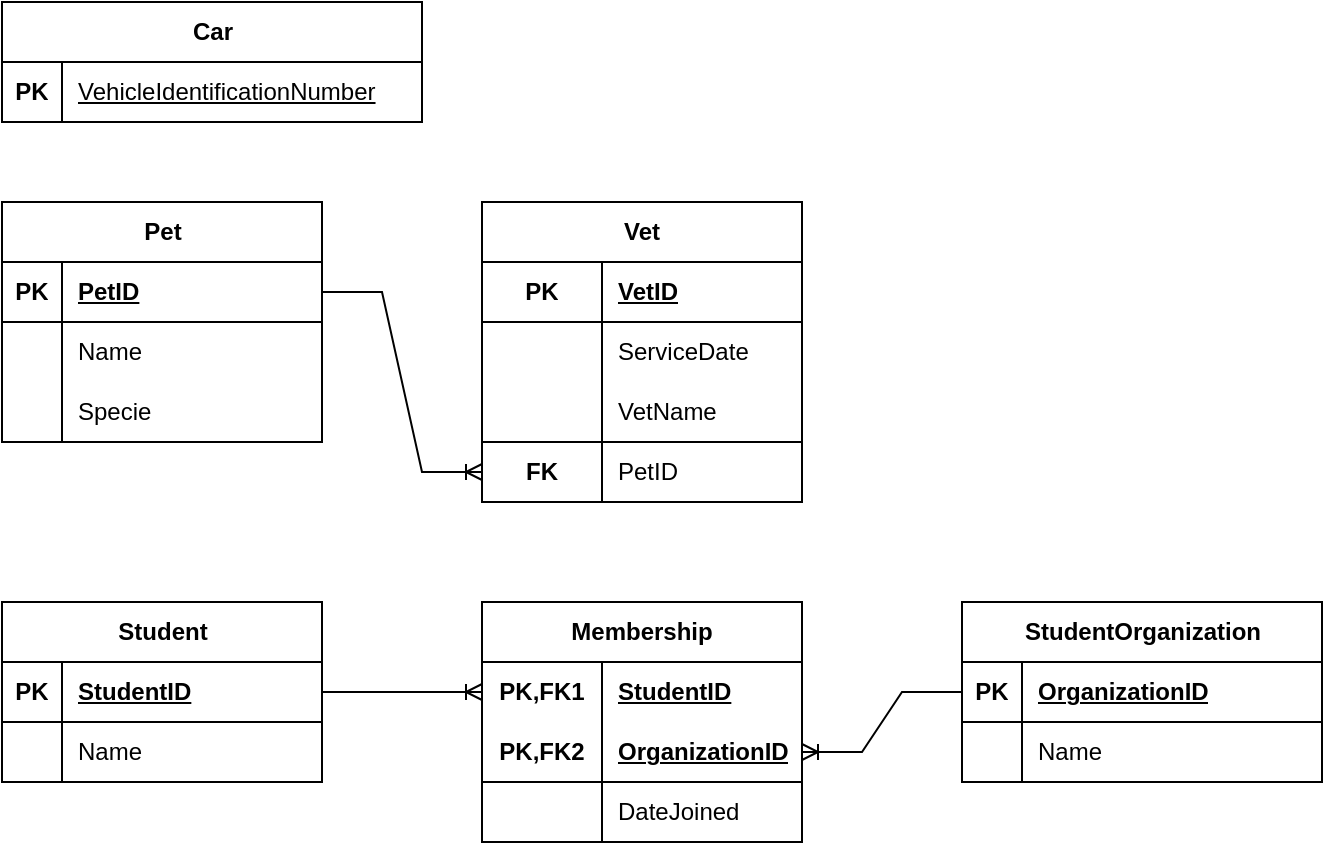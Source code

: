 <mxfile version="24.6.4" type="github">
  <diagram name="Page-1" id="3KsFyfFcN20Z_GdlBJjY">
    <mxGraphModel dx="1546" dy="844" grid="1" gridSize="10" guides="1" tooltips="1" connect="1" arrows="1" fold="1" page="1" pageScale="1" pageWidth="850" pageHeight="1100" math="0" shadow="0">
      <root>
        <mxCell id="0" />
        <mxCell id="1" parent="0" />
        <mxCell id="KT3oRIEL_1Xe72lMu7TL-79" value="" style="whiteSpace=wrap;html=1;" parent="1" vertex="1">
          <mxGeometry x="280" y="280" width="160" height="30" as="geometry" />
        </mxCell>
        <mxCell id="KT3oRIEL_1Xe72lMu7TL-43" value="Car" style="shape=table;startSize=30;container=1;collapsible=1;childLayout=tableLayout;fixedRows=1;rowLines=0;fontStyle=1;align=center;resizeLast=1;html=1;" parent="1" vertex="1">
          <mxGeometry x="40" y="60" width="210" height="60" as="geometry" />
        </mxCell>
        <mxCell id="KT3oRIEL_1Xe72lMu7TL-44" value="" style="shape=tableRow;horizontal=0;startSize=0;swimlaneHead=0;swimlaneBody=0;fillColor=none;collapsible=0;dropTarget=0;points=[[0,0.5],[1,0.5]];portConstraint=eastwest;top=0;left=0;right=0;bottom=1;" parent="KT3oRIEL_1Xe72lMu7TL-43" vertex="1">
          <mxGeometry y="30" width="210" height="30" as="geometry" />
        </mxCell>
        <mxCell id="KT3oRIEL_1Xe72lMu7TL-45" value="PK" style="shape=partialRectangle;connectable=0;fillColor=none;top=0;left=0;bottom=0;right=0;fontStyle=1;overflow=hidden;whiteSpace=wrap;html=1;" parent="KT3oRIEL_1Xe72lMu7TL-44" vertex="1">
          <mxGeometry width="30" height="30" as="geometry">
            <mxRectangle width="30" height="30" as="alternateBounds" />
          </mxGeometry>
        </mxCell>
        <mxCell id="KT3oRIEL_1Xe72lMu7TL-46" value="&lt;span style=&quot;font-weight: 400; text-decoration: none;&quot;&gt;VehicleIdentificationNumber&lt;/span&gt;" style="shape=partialRectangle;connectable=0;fillColor=none;top=0;left=0;bottom=0;right=0;align=left;spacingLeft=6;fontStyle=5;overflow=hidden;whiteSpace=wrap;html=1;" parent="KT3oRIEL_1Xe72lMu7TL-44" vertex="1">
          <mxGeometry x="30" width="180" height="30" as="geometry">
            <mxRectangle width="180" height="30" as="alternateBounds" />
          </mxGeometry>
        </mxCell>
        <mxCell id="KT3oRIEL_1Xe72lMu7TL-47" value="Pet" style="shape=table;startSize=30;container=1;collapsible=1;childLayout=tableLayout;fixedRows=1;rowLines=0;fontStyle=1;align=center;resizeLast=1;html=1;" parent="1" vertex="1">
          <mxGeometry x="40" y="160" width="160" height="120" as="geometry" />
        </mxCell>
        <mxCell id="KT3oRIEL_1Xe72lMu7TL-48" value="" style="shape=tableRow;horizontal=0;startSize=0;swimlaneHead=0;swimlaneBody=0;fillColor=none;collapsible=0;dropTarget=0;points=[[0,0.5],[1,0.5]];portConstraint=eastwest;top=0;left=0;right=0;bottom=1;" parent="KT3oRIEL_1Xe72lMu7TL-47" vertex="1">
          <mxGeometry y="30" width="160" height="30" as="geometry" />
        </mxCell>
        <mxCell id="KT3oRIEL_1Xe72lMu7TL-49" value="PK" style="shape=partialRectangle;connectable=0;fillColor=none;top=0;left=0;bottom=0;right=0;fontStyle=1;overflow=hidden;whiteSpace=wrap;html=1;" parent="KT3oRIEL_1Xe72lMu7TL-48" vertex="1">
          <mxGeometry width="30" height="30" as="geometry">
            <mxRectangle width="30" height="30" as="alternateBounds" />
          </mxGeometry>
        </mxCell>
        <mxCell id="KT3oRIEL_1Xe72lMu7TL-50" value="PetID" style="shape=partialRectangle;connectable=0;fillColor=none;top=0;left=0;bottom=0;right=0;align=left;spacingLeft=6;fontStyle=5;overflow=hidden;whiteSpace=wrap;html=1;" parent="KT3oRIEL_1Xe72lMu7TL-48" vertex="1">
          <mxGeometry x="30" width="130" height="30" as="geometry">
            <mxRectangle width="130" height="30" as="alternateBounds" />
          </mxGeometry>
        </mxCell>
        <mxCell id="KT3oRIEL_1Xe72lMu7TL-51" value="" style="shape=tableRow;horizontal=0;startSize=0;swimlaneHead=0;swimlaneBody=0;fillColor=none;collapsible=0;dropTarget=0;points=[[0,0.5],[1,0.5]];portConstraint=eastwest;top=0;left=0;right=0;bottom=0;" parent="KT3oRIEL_1Xe72lMu7TL-47" vertex="1">
          <mxGeometry y="60" width="160" height="30" as="geometry" />
        </mxCell>
        <mxCell id="KT3oRIEL_1Xe72lMu7TL-52" value="" style="shape=partialRectangle;connectable=0;fillColor=none;top=0;left=0;bottom=0;right=0;editable=1;overflow=hidden;whiteSpace=wrap;html=1;" parent="KT3oRIEL_1Xe72lMu7TL-51" vertex="1">
          <mxGeometry width="30" height="30" as="geometry">
            <mxRectangle width="30" height="30" as="alternateBounds" />
          </mxGeometry>
        </mxCell>
        <mxCell id="KT3oRIEL_1Xe72lMu7TL-53" value="Name" style="shape=partialRectangle;connectable=0;fillColor=none;top=0;left=0;bottom=0;right=0;align=left;spacingLeft=6;overflow=hidden;whiteSpace=wrap;html=1;" parent="KT3oRIEL_1Xe72lMu7TL-51" vertex="1">
          <mxGeometry x="30" width="130" height="30" as="geometry">
            <mxRectangle width="130" height="30" as="alternateBounds" />
          </mxGeometry>
        </mxCell>
        <mxCell id="KT3oRIEL_1Xe72lMu7TL-54" value="" style="shape=tableRow;horizontal=0;startSize=0;swimlaneHead=0;swimlaneBody=0;fillColor=none;collapsible=0;dropTarget=0;points=[[0,0.5],[1,0.5]];portConstraint=eastwest;top=0;left=0;right=0;bottom=0;" parent="KT3oRIEL_1Xe72lMu7TL-47" vertex="1">
          <mxGeometry y="90" width="160" height="30" as="geometry" />
        </mxCell>
        <mxCell id="KT3oRIEL_1Xe72lMu7TL-55" value="" style="shape=partialRectangle;connectable=0;fillColor=none;top=0;left=0;bottom=0;right=0;editable=1;overflow=hidden;whiteSpace=wrap;html=1;" parent="KT3oRIEL_1Xe72lMu7TL-54" vertex="1">
          <mxGeometry width="30" height="30" as="geometry">
            <mxRectangle width="30" height="30" as="alternateBounds" />
          </mxGeometry>
        </mxCell>
        <mxCell id="KT3oRIEL_1Xe72lMu7TL-56" value="Specie" style="shape=partialRectangle;connectable=0;fillColor=none;top=0;left=0;bottom=0;right=0;align=left;spacingLeft=6;overflow=hidden;whiteSpace=wrap;html=1;" parent="KT3oRIEL_1Xe72lMu7TL-54" vertex="1">
          <mxGeometry x="30" width="130" height="30" as="geometry">
            <mxRectangle width="130" height="30" as="alternateBounds" />
          </mxGeometry>
        </mxCell>
        <mxCell id="KT3oRIEL_1Xe72lMu7TL-60" value="Vet" style="shape=table;startSize=30;container=1;collapsible=1;childLayout=tableLayout;fixedRows=1;rowLines=0;fontStyle=1;align=center;resizeLast=1;html=1;whiteSpace=wrap;" parent="1" vertex="1">
          <mxGeometry x="280" y="160" width="160" height="150.0" as="geometry" />
        </mxCell>
        <mxCell id="KT3oRIEL_1Xe72lMu7TL-64" value="" style="shape=tableRow;horizontal=0;startSize=0;swimlaneHead=0;swimlaneBody=0;fillColor=none;collapsible=0;dropTarget=0;points=[[0,0.5],[1,0.5]];portConstraint=eastwest;top=0;left=0;right=0;bottom=1;html=1;swimlaneLine=1;" parent="KT3oRIEL_1Xe72lMu7TL-60" vertex="1">
          <mxGeometry y="30" width="160" height="30" as="geometry" />
        </mxCell>
        <mxCell id="KT3oRIEL_1Xe72lMu7TL-65" value="PK" style="shape=partialRectangle;connectable=0;fillColor=none;top=0;left=0;bottom=0;right=0;fontStyle=1;overflow=hidden;html=1;whiteSpace=wrap;" parent="KT3oRIEL_1Xe72lMu7TL-64" vertex="1">
          <mxGeometry width="60" height="30" as="geometry">
            <mxRectangle width="60" height="30" as="alternateBounds" />
          </mxGeometry>
        </mxCell>
        <mxCell id="KT3oRIEL_1Xe72lMu7TL-66" value="VetID" style="shape=partialRectangle;connectable=0;fillColor=none;top=0;left=0;bottom=0;right=0;align=left;spacingLeft=6;fontStyle=5;overflow=hidden;html=1;whiteSpace=wrap;" parent="KT3oRIEL_1Xe72lMu7TL-64" vertex="1">
          <mxGeometry x="60" width="100" height="30" as="geometry">
            <mxRectangle width="100" height="30" as="alternateBounds" />
          </mxGeometry>
        </mxCell>
        <mxCell id="KT3oRIEL_1Xe72lMu7TL-67" value="" style="shape=tableRow;horizontal=0;startSize=0;swimlaneHead=0;swimlaneBody=0;fillColor=none;collapsible=0;dropTarget=0;points=[[0,0.5],[1,0.5]];portConstraint=eastwest;top=0;left=0;right=0;bottom=0;html=1;swimlaneLine=1;gradientColor=none;swimlaneFillColor=none;strokeColor=default;" parent="KT3oRIEL_1Xe72lMu7TL-60" vertex="1">
          <mxGeometry y="60" width="160" height="30" as="geometry" />
        </mxCell>
        <mxCell id="KT3oRIEL_1Xe72lMu7TL-68" value="" style="shape=partialRectangle;connectable=0;fillColor=none;top=0;left=0;bottom=0;right=0;editable=1;overflow=hidden;html=1;whiteSpace=wrap;" parent="KT3oRIEL_1Xe72lMu7TL-67" vertex="1">
          <mxGeometry width="60" height="30" as="geometry">
            <mxRectangle width="60" height="30" as="alternateBounds" />
          </mxGeometry>
        </mxCell>
        <mxCell id="KT3oRIEL_1Xe72lMu7TL-69" value="ServiceDate" style="shape=partialRectangle;connectable=0;fillColor=none;top=0;left=0;bottom=0;right=0;align=left;spacingLeft=6;overflow=hidden;html=1;whiteSpace=wrap;" parent="KT3oRIEL_1Xe72lMu7TL-67" vertex="1">
          <mxGeometry x="60" width="100" height="30" as="geometry">
            <mxRectangle width="100" height="30" as="alternateBounds" />
          </mxGeometry>
        </mxCell>
        <mxCell id="KT3oRIEL_1Xe72lMu7TL-70" value="" style="shape=tableRow;horizontal=0;startSize=0;swimlaneHead=0;swimlaneBody=0;fillColor=none;collapsible=0;dropTarget=0;points=[[0,0.5],[1,0.5]];portConstraint=eastwest;top=0;left=0;right=0;bottom=0;html=1;swimlaneLine=1;" parent="KT3oRIEL_1Xe72lMu7TL-60" vertex="1">
          <mxGeometry y="90" width="160" height="30" as="geometry" />
        </mxCell>
        <mxCell id="KT3oRIEL_1Xe72lMu7TL-71" value="" style="shape=partialRectangle;connectable=0;fillColor=none;top=0;left=0;bottom=0;right=0;editable=1;overflow=hidden;html=1;whiteSpace=wrap;" parent="KT3oRIEL_1Xe72lMu7TL-70" vertex="1">
          <mxGeometry width="60" height="30" as="geometry">
            <mxRectangle width="60" height="30" as="alternateBounds" />
          </mxGeometry>
        </mxCell>
        <mxCell id="KT3oRIEL_1Xe72lMu7TL-72" value="VetName" style="shape=partialRectangle;connectable=0;fillColor=none;top=0;left=0;bottom=0;right=0;align=left;spacingLeft=6;overflow=hidden;html=1;whiteSpace=wrap;labelBorderColor=none;gradientColor=none;" parent="KT3oRIEL_1Xe72lMu7TL-70" vertex="1">
          <mxGeometry x="60" width="100" height="30" as="geometry">
            <mxRectangle width="100" height="30" as="alternateBounds" />
          </mxGeometry>
        </mxCell>
        <mxCell id="KT3oRIEL_1Xe72lMu7TL-74" style="shape=tableRow;horizontal=0;startSize=0;swimlaneHead=0;swimlaneBody=0;fillColor=none;collapsible=0;dropTarget=0;points=[[0,0.5],[1,0.5]];portConstraint=eastwest;top=0;left=0;right=0;bottom=0;html=1;verticalAlign=middle;labelBorderColor=none;swimlaneFillColor=none;strokeColor=default;swimlaneLine=1;rounded=0;shadow=1;" parent="KT3oRIEL_1Xe72lMu7TL-60" vertex="1">
          <mxGeometry y="120" width="160" height="30" as="geometry" />
        </mxCell>
        <mxCell id="KT3oRIEL_1Xe72lMu7TL-75" value="&lt;b&gt;FK&lt;/b&gt;" style="shape=partialRectangle;connectable=0;fillColor=none;top=0;left=0;bottom=0;right=0;editable=1;overflow=hidden;html=1;whiteSpace=wrap;strokeColor=#000000;" parent="KT3oRIEL_1Xe72lMu7TL-74" vertex="1">
          <mxGeometry width="60" height="30" as="geometry">
            <mxRectangle width="60" height="30" as="alternateBounds" />
          </mxGeometry>
        </mxCell>
        <mxCell id="KT3oRIEL_1Xe72lMu7TL-76" value="PetID" style="shape=partialRectangle;connectable=0;fillColor=none;top=0;left=0;bottom=0;right=0;align=left;spacingLeft=6;overflow=hidden;html=1;whiteSpace=wrap;labelBorderColor=none;perimeterSpacing=0;" parent="KT3oRIEL_1Xe72lMu7TL-74" vertex="1">
          <mxGeometry x="60" width="100" height="30" as="geometry">
            <mxRectangle width="100" height="30" as="alternateBounds" />
          </mxGeometry>
        </mxCell>
        <mxCell id="KT3oRIEL_1Xe72lMu7TL-73" value="" style="edgeStyle=entityRelationEdgeStyle;fontSize=12;html=1;endArrow=ERoneToMany;rounded=0;entryX=0;entryY=0.5;entryDx=0;entryDy=0;exitX=1;exitY=0.5;exitDx=0;exitDy=0;" parent="1" source="KT3oRIEL_1Xe72lMu7TL-48" target="KT3oRIEL_1Xe72lMu7TL-74" edge="1">
          <mxGeometry width="100" height="100" relative="1" as="geometry">
            <mxPoint x="220" y="200" as="sourcePoint" />
            <mxPoint x="320" y="205" as="targetPoint" />
          </mxGeometry>
        </mxCell>
        <mxCell id="KT3oRIEL_1Xe72lMu7TL-80" value="Student" style="shape=table;startSize=30;container=1;collapsible=1;childLayout=tableLayout;fixedRows=1;rowLines=0;fontStyle=1;align=center;resizeLast=1;html=1;" parent="1" vertex="1">
          <mxGeometry x="40" y="360" width="160.0" height="90.0" as="geometry" />
        </mxCell>
        <mxCell id="KT3oRIEL_1Xe72lMu7TL-81" value="" style="shape=tableRow;horizontal=0;startSize=0;swimlaneHead=0;swimlaneBody=0;fillColor=none;collapsible=0;dropTarget=0;points=[[0,0.5],[1,0.5]];portConstraint=eastwest;top=0;left=0;right=0;bottom=1;" parent="KT3oRIEL_1Xe72lMu7TL-80" vertex="1">
          <mxGeometry y="30" width="160.0" height="30" as="geometry" />
        </mxCell>
        <mxCell id="KT3oRIEL_1Xe72lMu7TL-82" value="PK" style="shape=partialRectangle;connectable=0;fillColor=none;top=0;left=0;bottom=0;right=0;fontStyle=1;overflow=hidden;whiteSpace=wrap;html=1;" parent="KT3oRIEL_1Xe72lMu7TL-81" vertex="1">
          <mxGeometry width="30" height="30" as="geometry">
            <mxRectangle width="30" height="30" as="alternateBounds" />
          </mxGeometry>
        </mxCell>
        <mxCell id="KT3oRIEL_1Xe72lMu7TL-83" value="StudentID" style="shape=partialRectangle;connectable=0;fillColor=none;top=0;left=0;bottom=0;right=0;align=left;spacingLeft=6;fontStyle=5;overflow=hidden;whiteSpace=wrap;html=1;" parent="KT3oRIEL_1Xe72lMu7TL-81" vertex="1">
          <mxGeometry x="30" width="130.0" height="30" as="geometry">
            <mxRectangle width="130.0" height="30" as="alternateBounds" />
          </mxGeometry>
        </mxCell>
        <mxCell id="KT3oRIEL_1Xe72lMu7TL-84" value="" style="shape=tableRow;horizontal=0;startSize=0;swimlaneHead=0;swimlaneBody=0;fillColor=none;collapsible=0;dropTarget=0;points=[[0,0.5],[1,0.5]];portConstraint=eastwest;top=0;left=0;right=0;bottom=0;" parent="KT3oRIEL_1Xe72lMu7TL-80" vertex="1">
          <mxGeometry y="60" width="160.0" height="30" as="geometry" />
        </mxCell>
        <mxCell id="KT3oRIEL_1Xe72lMu7TL-85" value="" style="shape=partialRectangle;connectable=0;fillColor=none;top=0;left=0;bottom=0;right=0;editable=1;overflow=hidden;whiteSpace=wrap;html=1;" parent="KT3oRIEL_1Xe72lMu7TL-84" vertex="1">
          <mxGeometry width="30" height="30" as="geometry">
            <mxRectangle width="30" height="30" as="alternateBounds" />
          </mxGeometry>
        </mxCell>
        <mxCell id="KT3oRIEL_1Xe72lMu7TL-86" value="Name" style="shape=partialRectangle;connectable=0;fillColor=none;top=0;left=0;bottom=0;right=0;align=left;spacingLeft=6;overflow=hidden;whiteSpace=wrap;html=1;" parent="KT3oRIEL_1Xe72lMu7TL-84" vertex="1">
          <mxGeometry x="30" width="130.0" height="30" as="geometry">
            <mxRectangle width="130.0" height="30" as="alternateBounds" />
          </mxGeometry>
        </mxCell>
        <mxCell id="KT3oRIEL_1Xe72lMu7TL-107" value="StudentOrganization" style="shape=table;startSize=30;container=1;collapsible=1;childLayout=tableLayout;fixedRows=1;rowLines=0;fontStyle=1;align=center;resizeLast=1;html=1;" parent="1" vertex="1">
          <mxGeometry x="520" y="360" width="180" height="90.0" as="geometry" />
        </mxCell>
        <mxCell id="KT3oRIEL_1Xe72lMu7TL-108" value="" style="shape=tableRow;horizontal=0;startSize=0;swimlaneHead=0;swimlaneBody=0;fillColor=none;collapsible=0;dropTarget=0;points=[[0,0.5],[1,0.5]];portConstraint=eastwest;top=0;left=0;right=0;bottom=1;" parent="KT3oRIEL_1Xe72lMu7TL-107" vertex="1">
          <mxGeometry y="30" width="180" height="30" as="geometry" />
        </mxCell>
        <mxCell id="KT3oRIEL_1Xe72lMu7TL-109" value="PK" style="shape=partialRectangle;connectable=0;fillColor=none;top=0;left=0;bottom=0;right=0;fontStyle=1;overflow=hidden;whiteSpace=wrap;html=1;" parent="KT3oRIEL_1Xe72lMu7TL-108" vertex="1">
          <mxGeometry width="30" height="30" as="geometry">
            <mxRectangle width="30" height="30" as="alternateBounds" />
          </mxGeometry>
        </mxCell>
        <mxCell id="KT3oRIEL_1Xe72lMu7TL-110" value="&lt;span style=&quot;text-align: center; white-space: nowrap; text-decoration: none;&quot;&gt;OrganizationID&lt;/span&gt;" style="shape=partialRectangle;connectable=0;fillColor=none;top=0;left=0;bottom=0;right=0;align=left;spacingLeft=6;fontStyle=5;overflow=hidden;whiteSpace=wrap;html=1;" parent="KT3oRIEL_1Xe72lMu7TL-108" vertex="1">
          <mxGeometry x="30" width="150" height="30" as="geometry">
            <mxRectangle width="150" height="30" as="alternateBounds" />
          </mxGeometry>
        </mxCell>
        <mxCell id="KT3oRIEL_1Xe72lMu7TL-111" value="" style="shape=tableRow;horizontal=0;startSize=0;swimlaneHead=0;swimlaneBody=0;fillColor=none;collapsible=0;dropTarget=0;points=[[0,0.5],[1,0.5]];portConstraint=eastwest;top=0;left=0;right=0;bottom=0;" parent="KT3oRIEL_1Xe72lMu7TL-107" vertex="1">
          <mxGeometry y="60" width="180" height="30" as="geometry" />
        </mxCell>
        <mxCell id="KT3oRIEL_1Xe72lMu7TL-112" value="" style="shape=partialRectangle;connectable=0;fillColor=none;top=0;left=0;bottom=0;right=0;editable=1;overflow=hidden;whiteSpace=wrap;html=1;" parent="KT3oRIEL_1Xe72lMu7TL-111" vertex="1">
          <mxGeometry width="30" height="30" as="geometry">
            <mxRectangle width="30" height="30" as="alternateBounds" />
          </mxGeometry>
        </mxCell>
        <mxCell id="KT3oRIEL_1Xe72lMu7TL-113" value="Name" style="shape=partialRectangle;connectable=0;fillColor=none;top=0;left=0;bottom=0;right=0;align=left;spacingLeft=6;overflow=hidden;whiteSpace=wrap;html=1;" parent="KT3oRIEL_1Xe72lMu7TL-111" vertex="1">
          <mxGeometry x="30" width="150" height="30" as="geometry">
            <mxRectangle width="150" height="30" as="alternateBounds" />
          </mxGeometry>
        </mxCell>
        <mxCell id="KT3oRIEL_1Xe72lMu7TL-124" value="" style="edgeStyle=entityRelationEdgeStyle;fontSize=12;html=1;endArrow=ERoneToMany;rounded=0;entryX=0;entryY=0.5;entryDx=0;entryDy=0;exitX=1;exitY=0.5;exitDx=0;exitDy=0;" parent="1" source="KT3oRIEL_1Xe72lMu7TL-81" target="KT3oRIEL_1Xe72lMu7TL-141" edge="1">
          <mxGeometry width="100" height="100" relative="1" as="geometry">
            <mxPoint x="220" y="400" as="sourcePoint" />
            <mxPoint x="280" y="465.0" as="targetPoint" />
          </mxGeometry>
        </mxCell>
        <mxCell id="KT3oRIEL_1Xe72lMu7TL-139" value="" style="edgeStyle=entityRelationEdgeStyle;fontSize=12;html=1;endArrow=ERoneToMany;rounded=0;entryX=1;entryY=0.5;entryDx=0;entryDy=0;exitX=0;exitY=0.5;exitDx=0;exitDy=0;" parent="1" source="KT3oRIEL_1Xe72lMu7TL-108" target="KT3oRIEL_1Xe72lMu7TL-144" edge="1">
          <mxGeometry width="100" height="100" relative="1" as="geometry">
            <mxPoint x="650" y="490" as="sourcePoint" />
            <mxPoint x="440" y="435.0" as="targetPoint" />
          </mxGeometry>
        </mxCell>
        <mxCell id="KT3oRIEL_1Xe72lMu7TL-140" value="Membership" style="shape=table;startSize=30;container=1;collapsible=1;childLayout=tableLayout;fixedRows=1;rowLines=0;fontStyle=1;align=center;resizeLast=1;html=1;whiteSpace=wrap;" parent="1" vertex="1">
          <mxGeometry x="280" y="360" width="160" height="120" as="geometry" />
        </mxCell>
        <mxCell id="KT3oRIEL_1Xe72lMu7TL-141" value="" style="shape=tableRow;horizontal=0;startSize=0;swimlaneHead=0;swimlaneBody=0;fillColor=none;collapsible=0;dropTarget=0;points=[[0,0.5],[1,0.5]];portConstraint=eastwest;top=0;left=0;right=0;bottom=0;html=1;" parent="KT3oRIEL_1Xe72lMu7TL-140" vertex="1">
          <mxGeometry y="30" width="160" height="30" as="geometry" />
        </mxCell>
        <mxCell id="KT3oRIEL_1Xe72lMu7TL-142" value="PK,FK1" style="shape=partialRectangle;connectable=0;fillColor=none;top=0;left=0;bottom=0;right=0;fontStyle=1;overflow=hidden;html=1;whiteSpace=wrap;" parent="KT3oRIEL_1Xe72lMu7TL-141" vertex="1">
          <mxGeometry width="60" height="30" as="geometry">
            <mxRectangle width="60" height="30" as="alternateBounds" />
          </mxGeometry>
        </mxCell>
        <mxCell id="KT3oRIEL_1Xe72lMu7TL-143" value="&lt;span style=&quot;text-decoration: none;&quot;&gt;StudentID&lt;/span&gt;" style="shape=partialRectangle;connectable=0;fillColor=none;top=0;left=0;bottom=0;right=0;align=left;spacingLeft=6;fontStyle=5;overflow=hidden;html=1;whiteSpace=wrap;" parent="KT3oRIEL_1Xe72lMu7TL-141" vertex="1">
          <mxGeometry x="60" width="100" height="30" as="geometry">
            <mxRectangle width="100" height="30" as="alternateBounds" />
          </mxGeometry>
        </mxCell>
        <mxCell id="KT3oRIEL_1Xe72lMu7TL-144" value="" style="shape=tableRow;horizontal=0;startSize=0;swimlaneHead=0;swimlaneBody=0;fillColor=none;collapsible=0;dropTarget=0;points=[[0,0.5],[1,0.5]];portConstraint=eastwest;top=0;left=0;right=0;bottom=1;html=1;" parent="KT3oRIEL_1Xe72lMu7TL-140" vertex="1">
          <mxGeometry y="60" width="160" height="30" as="geometry" />
        </mxCell>
        <mxCell id="KT3oRIEL_1Xe72lMu7TL-145" value="PK,FK2" style="shape=partialRectangle;connectable=0;fillColor=none;top=0;left=0;bottom=0;right=0;fontStyle=1;overflow=hidden;html=1;whiteSpace=wrap;" parent="KT3oRIEL_1Xe72lMu7TL-144" vertex="1">
          <mxGeometry width="60" height="30" as="geometry">
            <mxRectangle width="60" height="30" as="alternateBounds" />
          </mxGeometry>
        </mxCell>
        <mxCell id="KT3oRIEL_1Xe72lMu7TL-146" value="&lt;span style=&quot;text-decoration: none;&quot;&gt;OrganizationID&lt;/span&gt;" style="shape=partialRectangle;connectable=0;fillColor=none;top=0;left=0;bottom=0;right=0;align=left;spacingLeft=6;fontStyle=5;overflow=hidden;html=1;whiteSpace=wrap;" parent="KT3oRIEL_1Xe72lMu7TL-144" vertex="1">
          <mxGeometry x="60" width="100" height="30" as="geometry">
            <mxRectangle width="100" height="30" as="alternateBounds" />
          </mxGeometry>
        </mxCell>
        <mxCell id="KT3oRIEL_1Xe72lMu7TL-147" value="" style="shape=tableRow;horizontal=0;startSize=0;swimlaneHead=0;swimlaneBody=0;fillColor=none;collapsible=0;dropTarget=0;points=[[0,0.5],[1,0.5]];portConstraint=eastwest;top=0;left=0;right=0;bottom=0;html=1;" parent="KT3oRIEL_1Xe72lMu7TL-140" vertex="1">
          <mxGeometry y="90" width="160" height="30" as="geometry" />
        </mxCell>
        <mxCell id="KT3oRIEL_1Xe72lMu7TL-148" value="" style="shape=partialRectangle;connectable=0;fillColor=none;top=0;left=0;bottom=0;right=0;editable=1;overflow=hidden;html=1;whiteSpace=wrap;" parent="KT3oRIEL_1Xe72lMu7TL-147" vertex="1">
          <mxGeometry width="60" height="30" as="geometry">
            <mxRectangle width="60" height="30" as="alternateBounds" />
          </mxGeometry>
        </mxCell>
        <mxCell id="KT3oRIEL_1Xe72lMu7TL-149" value="DateJoined" style="shape=partialRectangle;connectable=0;fillColor=none;top=0;left=0;bottom=0;right=0;align=left;spacingLeft=6;overflow=hidden;html=1;whiteSpace=wrap;" parent="KT3oRIEL_1Xe72lMu7TL-147" vertex="1">
          <mxGeometry x="60" width="100" height="30" as="geometry">
            <mxRectangle width="100" height="30" as="alternateBounds" />
          </mxGeometry>
        </mxCell>
      </root>
    </mxGraphModel>
  </diagram>
</mxfile>
